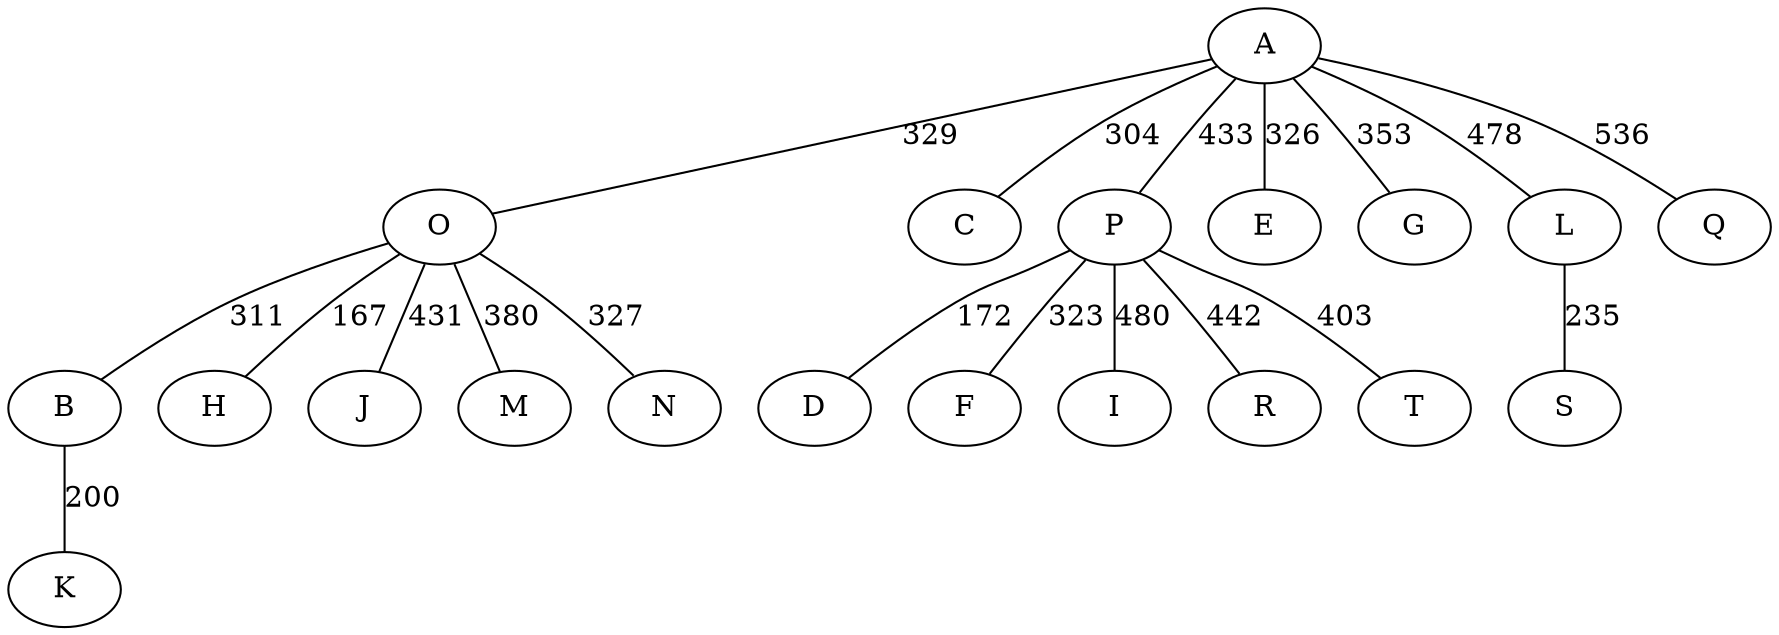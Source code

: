 graph shortest_paths {
	O -- B [label="311"];
	A -- C [label="304"];
	P -- D [label="172"];
	A -- E [label="326"];
	P -- F [label="323"];
	A -- G [label="353"];
	O -- H [label="167"];
	P -- I [label="480"];
	O -- J [label="431"];
	B -- K [label="200"];
	A -- L [label="478"];
	O -- M [label="380"];
	O -- N [label="327"];
	A -- O [label="329"];
	A -- P [label="433"];
	A -- Q [label="536"];
	P -- R [label="442"];
	L -- S [label="235"];
	P -- T [label="403"];
}
